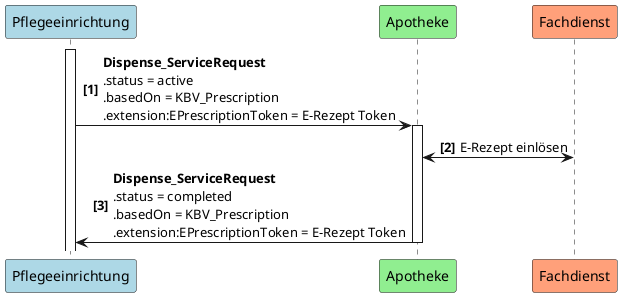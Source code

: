 @startuml
autonumber "<b>[0]"
participant Pflegeeinrichtung as PE #LightBlue
participant Apotheke as A #LightGreen
participant Fachdienst as FD #LightSalmon

activate PE
PE -> A++: <b>Dispense_ServiceRequest \n.status = active \n.basedOn = KBV_Prescription \n.extension:EPrescriptionToken = E-Rezept Token
A <-> FD: E-Rezept einlösen
A -> PE--: <b>Dispense_ServiceRequest \n.status = completed \n.basedOn = KBV_Prescription \n.extension:EPrescriptionToken = E-Rezept Token
@enduml